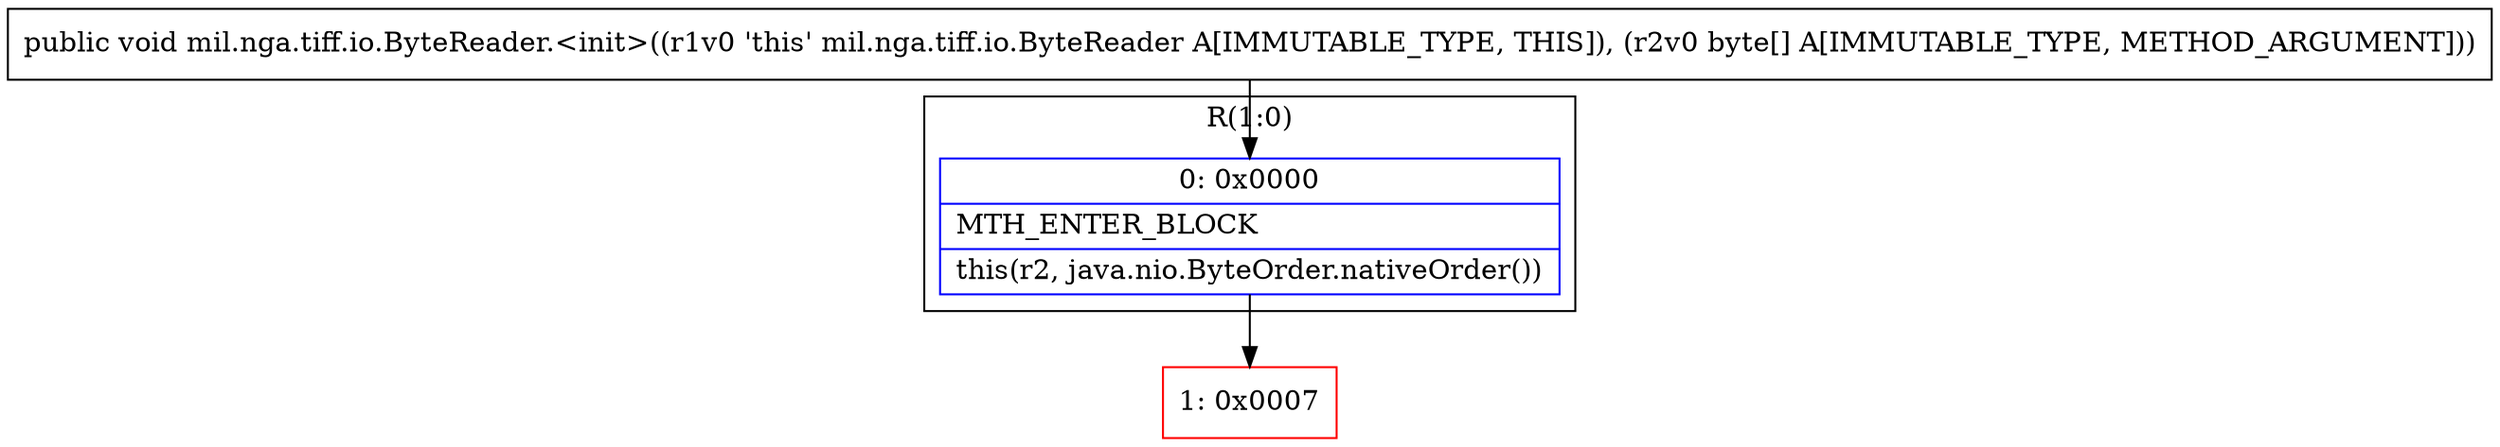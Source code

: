 digraph "CFG formil.nga.tiff.io.ByteReader.\<init\>([B)V" {
subgraph cluster_Region_1122747238 {
label = "R(1:0)";
node [shape=record,color=blue];
Node_0 [shape=record,label="{0\:\ 0x0000|MTH_ENTER_BLOCK\l|this(r2, java.nio.ByteOrder.nativeOrder())\l}"];
}
Node_1 [shape=record,color=red,label="{1\:\ 0x0007}"];
MethodNode[shape=record,label="{public void mil.nga.tiff.io.ByteReader.\<init\>((r1v0 'this' mil.nga.tiff.io.ByteReader A[IMMUTABLE_TYPE, THIS]), (r2v0 byte[] A[IMMUTABLE_TYPE, METHOD_ARGUMENT])) }"];
MethodNode -> Node_0;
Node_0 -> Node_1;
}

